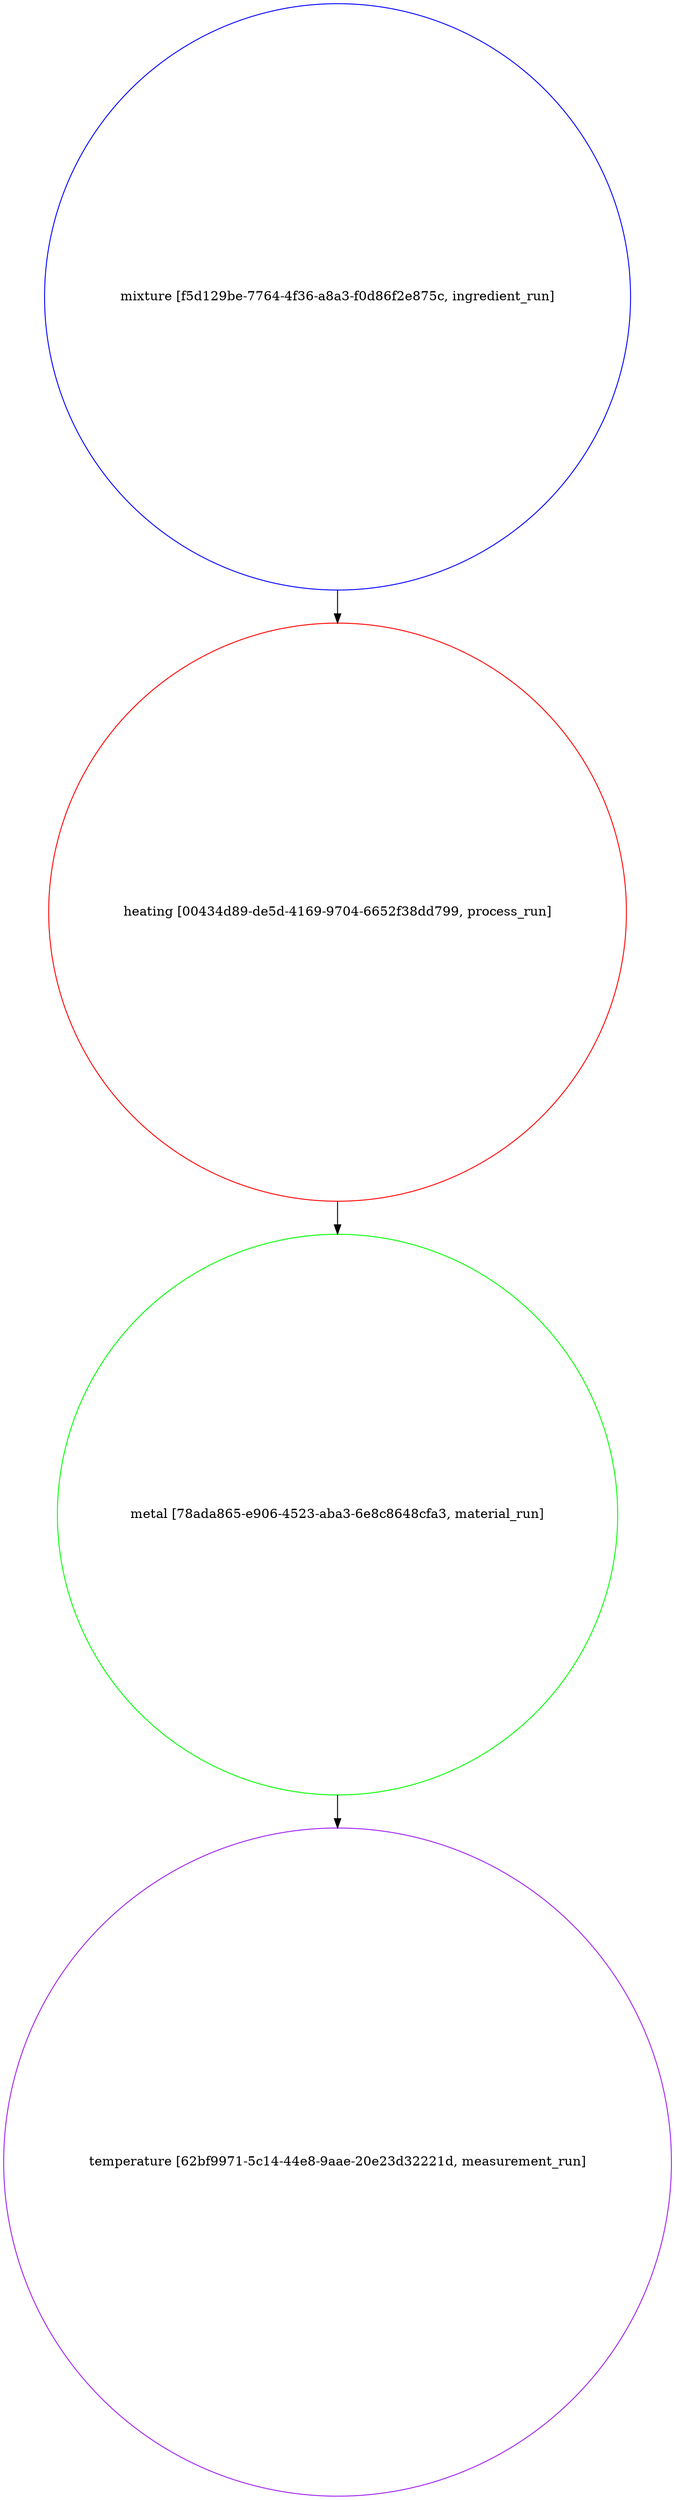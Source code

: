 strict digraph "3cd09056-7814-46d4-8f52-5c7999d9730f" {
	graph [bb="0,0,726.64,2711.7",
		name="3cd09056-7814-46d4-8f52-5c7999d9730f"
	];
	node [label="\N"];
	"mixture [f5d129be-7764-4f36-a8a3-f0d86f2e875c, ingredient_run]"	 [color=blue,
		height=8.8645,
		object="{\"absolute_quantity\": null, \"file_links\": [], \"labels\": [], \"mass_fraction\": null, \"material\": null, \"name\": \"mixture\", \"notes\": \
null, \"number_fraction\": null, \"process\": {\"id\": \"00434d89-de5d-4169-9704-6652f38dd799\", \"scope\": \"auto\", \"type\": \"link_by_uid\"}, \"\
spec\": {\"id\": \"d5ad61ee-0e83-4a1f-9a51-2e4666dfd706\", \"scope\": \"auto\", \"type\": \"link_by_uid\"}, \"tags\": [], \"type\": \"ingredient_run\", \"\
uids\": {\"auto\": \"f5d129be-7764-4f36-a8a3-f0d86f2e875c\"}, \"volume_fraction\": null}",
		pos="363.32,2392.5",
		shape=circle,
		type=ingredient_run,
		uuid="f5d129be-7764-4f36-a8a3-f0d86f2e875c",
		width=8.8645];
	"heating [00434d89-de5d-4169-9704-6652f38dd799, process_run]"	 [color=red,
		height=8.7381,
		object="{\"conditions\": [], \"file_links\": [], \"name\": \"heating\", \"notes\": null, \"parameters\": [], \"source\": null, \"spec\": {\"id\": \"1eca7e56-a7f0-4a5f-ae6b-9c48fea87876\", \"\
scope\": \"auto\", \"type\": \"link_by_uid\"}, \"tags\": [], \"type\": \"process_run\", \"uids\": {\"auto\": \"00434d89-de5d-4169-9704-6652f38dd799\"}}",
		pos="363.32,1722.9",
		shape=circle,
		type=process_run,
		uuid="00434d89-de5d-4169-9704-6652f38dd799",
		width=8.7381];
	"mixture [f5d129be-7764-4f36-a8a3-f0d86f2e875c, ingredient_run]" -> "heating [00434d89-de5d-4169-9704-6652f38dd799, process_run]"	 [pos="e,363.32,2037.5 363.32,2073.4 363.32,2064.8 363.32,2056.2 363.32,2047.6"];
	"metal [78ada865-e906-4523-aba3-6e8c8648cfa3, material_run]"	 [color=green,
		height=8.4673,
		object="{\"file_links\": [], \"name\": \"metal\", \"notes\": null, \"process\": {\"id\": \"00434d89-de5d-4169-9704-6652f38dd799\", \"scope\": \"auto\", \"type\": \"\
link_by_uid\"}, \"sample_type\": \"unknown\", \"spec\": {\"id\": \"e5aa53f5-1707-4581-a109-1588fac0d696\", \"scope\": \"auto\", \"type\": \"link_by_\
uid\"}, \"tags\": [], \"type\": \"material_run\", \"uids\": {\"auto\": \"78ada865-e906-4523-aba3-6e8c8648cfa3\"}}",
		pos="363.32,1067.5",
		shape=circle,
		type=material_run,
		uuid="78ada865-e906-4523-aba3-6e8c8648cfa3",
		width=8.4673];
	"heating [00434d89-de5d-4169-9704-6652f38dd799, process_run]" -> "metal [78ada865-e906-4523-aba3-6e8c8648cfa3, material_run]"	 [pos="e,363.32,1372.7 363.32,1408.1 363.32,1399.7 363.32,1391.3 363.32,1382.9"];
	"temperature [62bf9971-5c14-44e8-9aae-20e23d32221d, measurement_run]"	 [color=purple,
		height=10.092,
		object="{\"conditions\": [], \"file_links\": [], \"material\": {\"id\": \"78ada865-e906-4523-aba3-6e8c8648cfa3\", \"scope\": \"auto\", \"type\": \"link_by_\
uid\"}, \"name\": \"temperature\", \"notes\": null, \"parameters\": [], \"properties\": [], \"source\": null, \"spec\": {\"id\": \"c5321225-a1d0-4b03-a3ad-3763fdc98c50\", \"\
scope\": \"auto\", \"type\": \"link_by_uid\"}, \"tags\": [], \"type\": \"measurement_run\", \"uids\": {\"auto\": \"62bf9971-5c14-44e8-9aae-20e23d32221d\"}}",
		pos="363.32,363.32",
		shape=circle,
		type=measurement_run,
		uuid="62bf9971-5c14-44e8-9aae-20e23d32221d",
		width=10.092];
	"metal [78ada865-e906-4523-aba3-6e8c8648cfa3, material_run]" -> "temperature [62bf9971-5c14-44e8-9aae-20e23d32221d, measurement_run]"	 [pos="e,363.32,726.9 363.32,762.45 363.32,753.97 363.32,745.46 363.32,736.92"];
}
